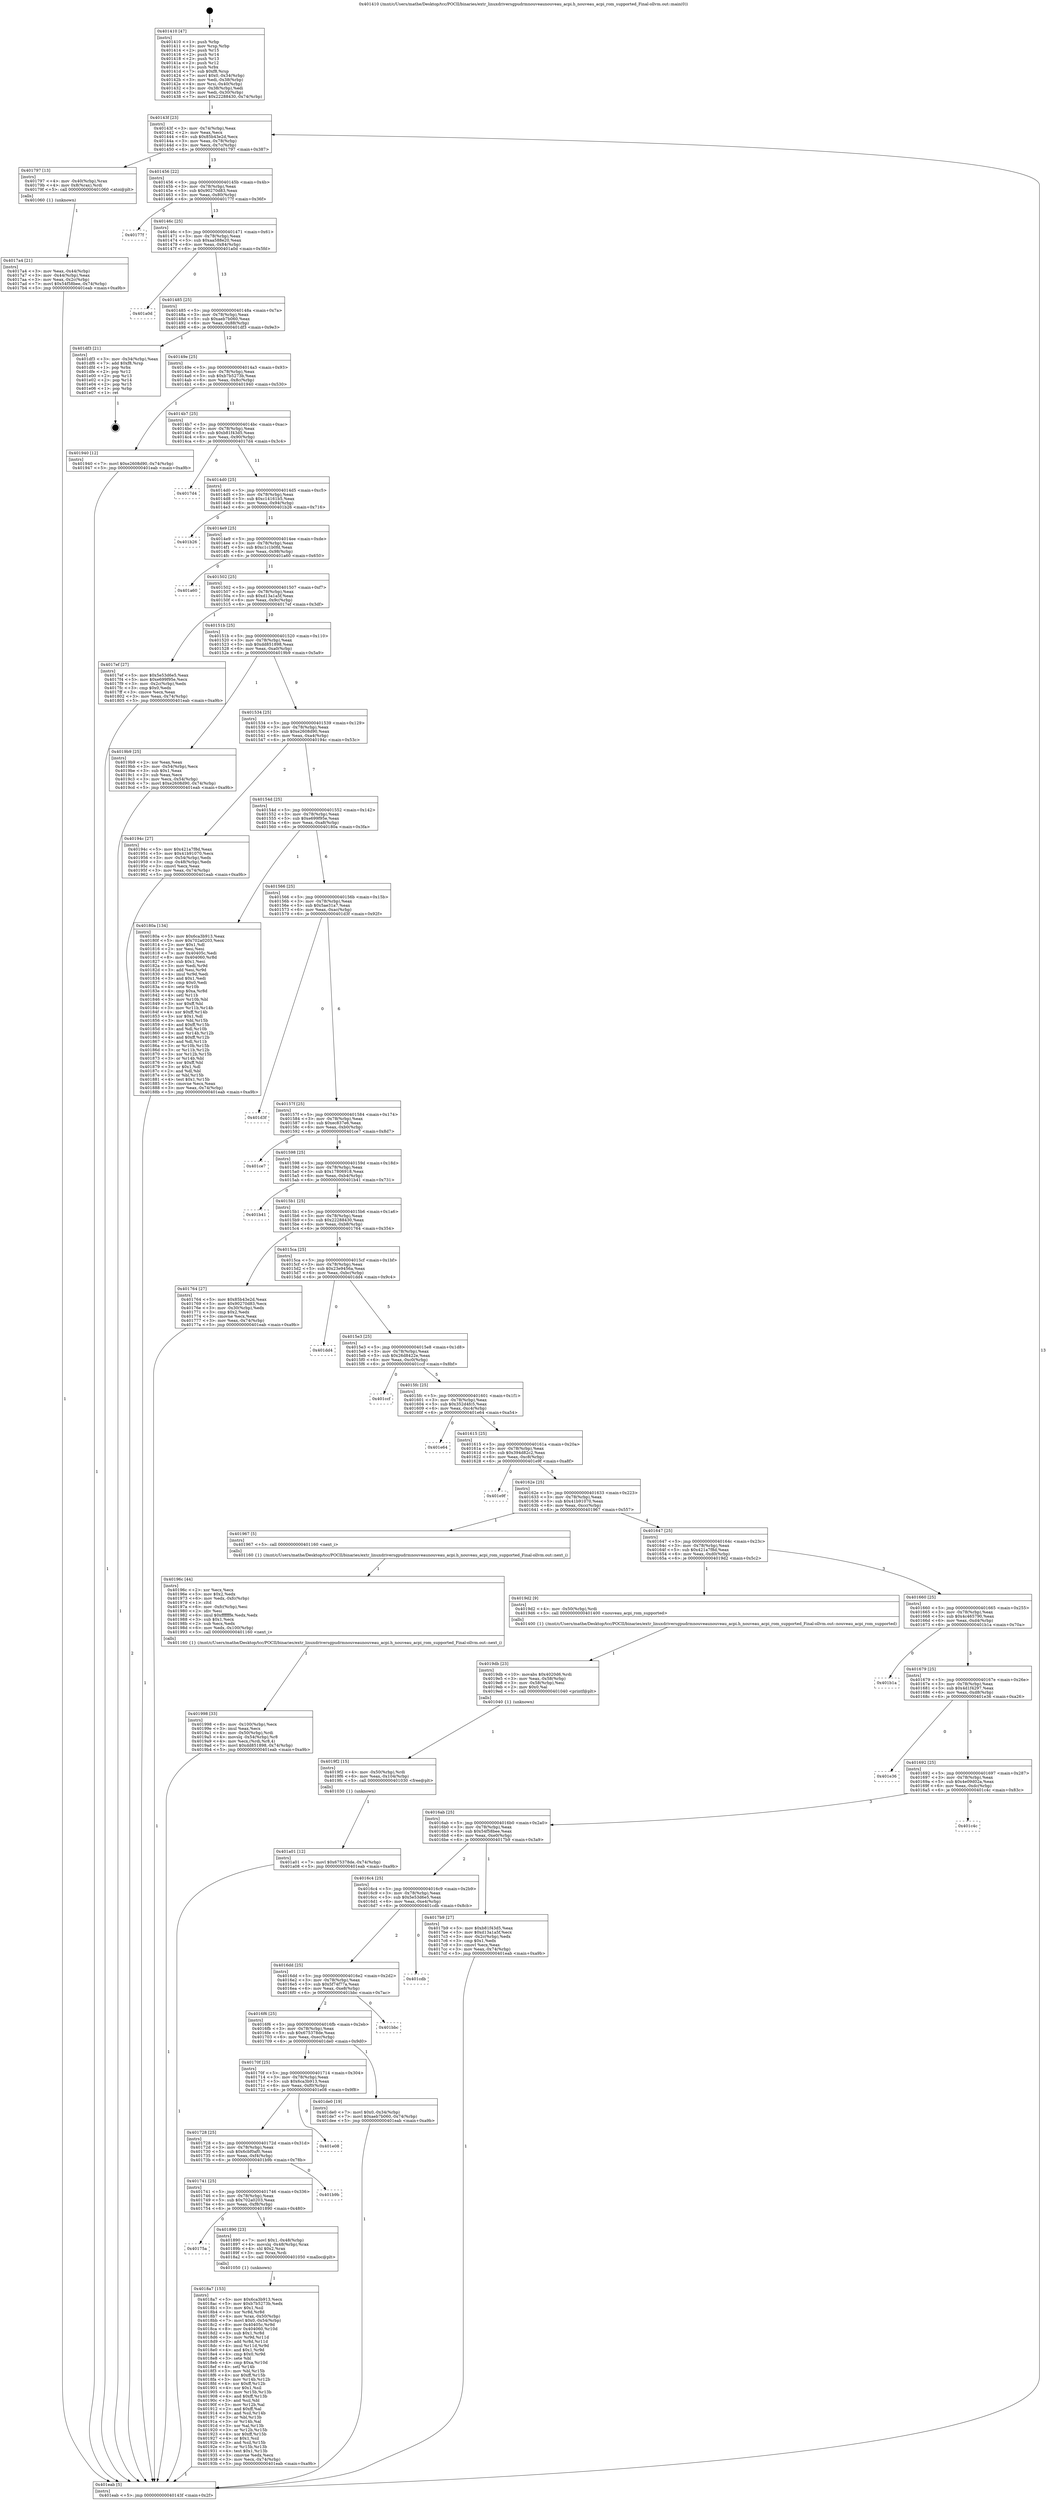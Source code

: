 digraph "0x401410" {
  label = "0x401410 (/mnt/c/Users/mathe/Desktop/tcc/POCII/binaries/extr_linuxdriversgpudrmnouveaunouveau_acpi.h_nouveau_acpi_rom_supported_Final-ollvm.out::main(0))"
  labelloc = "t"
  node[shape=record]

  Entry [label="",width=0.3,height=0.3,shape=circle,fillcolor=black,style=filled]
  "0x40143f" [label="{
     0x40143f [23]\l
     | [instrs]\l
     &nbsp;&nbsp;0x40143f \<+3\>: mov -0x74(%rbp),%eax\l
     &nbsp;&nbsp;0x401442 \<+2\>: mov %eax,%ecx\l
     &nbsp;&nbsp;0x401444 \<+6\>: sub $0x85b43e2d,%ecx\l
     &nbsp;&nbsp;0x40144a \<+3\>: mov %eax,-0x78(%rbp)\l
     &nbsp;&nbsp;0x40144d \<+3\>: mov %ecx,-0x7c(%rbp)\l
     &nbsp;&nbsp;0x401450 \<+6\>: je 0000000000401797 \<main+0x387\>\l
  }"]
  "0x401797" [label="{
     0x401797 [13]\l
     | [instrs]\l
     &nbsp;&nbsp;0x401797 \<+4\>: mov -0x40(%rbp),%rax\l
     &nbsp;&nbsp;0x40179b \<+4\>: mov 0x8(%rax),%rdi\l
     &nbsp;&nbsp;0x40179f \<+5\>: call 0000000000401060 \<atoi@plt\>\l
     | [calls]\l
     &nbsp;&nbsp;0x401060 \{1\} (unknown)\l
  }"]
  "0x401456" [label="{
     0x401456 [22]\l
     | [instrs]\l
     &nbsp;&nbsp;0x401456 \<+5\>: jmp 000000000040145b \<main+0x4b\>\l
     &nbsp;&nbsp;0x40145b \<+3\>: mov -0x78(%rbp),%eax\l
     &nbsp;&nbsp;0x40145e \<+5\>: sub $0x90270d83,%eax\l
     &nbsp;&nbsp;0x401463 \<+3\>: mov %eax,-0x80(%rbp)\l
     &nbsp;&nbsp;0x401466 \<+6\>: je 000000000040177f \<main+0x36f\>\l
  }"]
  Exit [label="",width=0.3,height=0.3,shape=circle,fillcolor=black,style=filled,peripheries=2]
  "0x40177f" [label="{
     0x40177f\l
  }", style=dashed]
  "0x40146c" [label="{
     0x40146c [25]\l
     | [instrs]\l
     &nbsp;&nbsp;0x40146c \<+5\>: jmp 0000000000401471 \<main+0x61\>\l
     &nbsp;&nbsp;0x401471 \<+3\>: mov -0x78(%rbp),%eax\l
     &nbsp;&nbsp;0x401474 \<+5\>: sub $0xaa588e20,%eax\l
     &nbsp;&nbsp;0x401479 \<+6\>: mov %eax,-0x84(%rbp)\l
     &nbsp;&nbsp;0x40147f \<+6\>: je 0000000000401a0d \<main+0x5fd\>\l
  }"]
  "0x401a01" [label="{
     0x401a01 [12]\l
     | [instrs]\l
     &nbsp;&nbsp;0x401a01 \<+7\>: movl $0x675378de,-0x74(%rbp)\l
     &nbsp;&nbsp;0x401a08 \<+5\>: jmp 0000000000401eab \<main+0xa9b\>\l
  }"]
  "0x401a0d" [label="{
     0x401a0d\l
  }", style=dashed]
  "0x401485" [label="{
     0x401485 [25]\l
     | [instrs]\l
     &nbsp;&nbsp;0x401485 \<+5\>: jmp 000000000040148a \<main+0x7a\>\l
     &nbsp;&nbsp;0x40148a \<+3\>: mov -0x78(%rbp),%eax\l
     &nbsp;&nbsp;0x40148d \<+5\>: sub $0xaeb7b060,%eax\l
     &nbsp;&nbsp;0x401492 \<+6\>: mov %eax,-0x88(%rbp)\l
     &nbsp;&nbsp;0x401498 \<+6\>: je 0000000000401df3 \<main+0x9e3\>\l
  }"]
  "0x4019f2" [label="{
     0x4019f2 [15]\l
     | [instrs]\l
     &nbsp;&nbsp;0x4019f2 \<+4\>: mov -0x50(%rbp),%rdi\l
     &nbsp;&nbsp;0x4019f6 \<+6\>: mov %eax,-0x104(%rbp)\l
     &nbsp;&nbsp;0x4019fc \<+5\>: call 0000000000401030 \<free@plt\>\l
     | [calls]\l
     &nbsp;&nbsp;0x401030 \{1\} (unknown)\l
  }"]
  "0x401df3" [label="{
     0x401df3 [21]\l
     | [instrs]\l
     &nbsp;&nbsp;0x401df3 \<+3\>: mov -0x34(%rbp),%eax\l
     &nbsp;&nbsp;0x401df6 \<+7\>: add $0xf8,%rsp\l
     &nbsp;&nbsp;0x401dfd \<+1\>: pop %rbx\l
     &nbsp;&nbsp;0x401dfe \<+2\>: pop %r12\l
     &nbsp;&nbsp;0x401e00 \<+2\>: pop %r13\l
     &nbsp;&nbsp;0x401e02 \<+2\>: pop %r14\l
     &nbsp;&nbsp;0x401e04 \<+2\>: pop %r15\l
     &nbsp;&nbsp;0x401e06 \<+1\>: pop %rbp\l
     &nbsp;&nbsp;0x401e07 \<+1\>: ret\l
  }"]
  "0x40149e" [label="{
     0x40149e [25]\l
     | [instrs]\l
     &nbsp;&nbsp;0x40149e \<+5\>: jmp 00000000004014a3 \<main+0x93\>\l
     &nbsp;&nbsp;0x4014a3 \<+3\>: mov -0x78(%rbp),%eax\l
     &nbsp;&nbsp;0x4014a6 \<+5\>: sub $0xb7b5273b,%eax\l
     &nbsp;&nbsp;0x4014ab \<+6\>: mov %eax,-0x8c(%rbp)\l
     &nbsp;&nbsp;0x4014b1 \<+6\>: je 0000000000401940 \<main+0x530\>\l
  }"]
  "0x4019db" [label="{
     0x4019db [23]\l
     | [instrs]\l
     &nbsp;&nbsp;0x4019db \<+10\>: movabs $0x4020d6,%rdi\l
     &nbsp;&nbsp;0x4019e5 \<+3\>: mov %eax,-0x58(%rbp)\l
     &nbsp;&nbsp;0x4019e8 \<+3\>: mov -0x58(%rbp),%esi\l
     &nbsp;&nbsp;0x4019eb \<+2\>: mov $0x0,%al\l
     &nbsp;&nbsp;0x4019ed \<+5\>: call 0000000000401040 \<printf@plt\>\l
     | [calls]\l
     &nbsp;&nbsp;0x401040 \{1\} (unknown)\l
  }"]
  "0x401940" [label="{
     0x401940 [12]\l
     | [instrs]\l
     &nbsp;&nbsp;0x401940 \<+7\>: movl $0xe2608d90,-0x74(%rbp)\l
     &nbsp;&nbsp;0x401947 \<+5\>: jmp 0000000000401eab \<main+0xa9b\>\l
  }"]
  "0x4014b7" [label="{
     0x4014b7 [25]\l
     | [instrs]\l
     &nbsp;&nbsp;0x4014b7 \<+5\>: jmp 00000000004014bc \<main+0xac\>\l
     &nbsp;&nbsp;0x4014bc \<+3\>: mov -0x78(%rbp),%eax\l
     &nbsp;&nbsp;0x4014bf \<+5\>: sub $0xb81f43d5,%eax\l
     &nbsp;&nbsp;0x4014c4 \<+6\>: mov %eax,-0x90(%rbp)\l
     &nbsp;&nbsp;0x4014ca \<+6\>: je 00000000004017d4 \<main+0x3c4\>\l
  }"]
  "0x401998" [label="{
     0x401998 [33]\l
     | [instrs]\l
     &nbsp;&nbsp;0x401998 \<+6\>: mov -0x100(%rbp),%ecx\l
     &nbsp;&nbsp;0x40199e \<+3\>: imul %eax,%ecx\l
     &nbsp;&nbsp;0x4019a1 \<+4\>: mov -0x50(%rbp),%rdi\l
     &nbsp;&nbsp;0x4019a5 \<+4\>: movslq -0x54(%rbp),%r8\l
     &nbsp;&nbsp;0x4019a9 \<+4\>: mov %ecx,(%rdi,%r8,4)\l
     &nbsp;&nbsp;0x4019ad \<+7\>: movl $0xdd851898,-0x74(%rbp)\l
     &nbsp;&nbsp;0x4019b4 \<+5\>: jmp 0000000000401eab \<main+0xa9b\>\l
  }"]
  "0x4017d4" [label="{
     0x4017d4\l
  }", style=dashed]
  "0x4014d0" [label="{
     0x4014d0 [25]\l
     | [instrs]\l
     &nbsp;&nbsp;0x4014d0 \<+5\>: jmp 00000000004014d5 \<main+0xc5\>\l
     &nbsp;&nbsp;0x4014d5 \<+3\>: mov -0x78(%rbp),%eax\l
     &nbsp;&nbsp;0x4014d8 \<+5\>: sub $0xc14161b5,%eax\l
     &nbsp;&nbsp;0x4014dd \<+6\>: mov %eax,-0x94(%rbp)\l
     &nbsp;&nbsp;0x4014e3 \<+6\>: je 0000000000401b26 \<main+0x716\>\l
  }"]
  "0x40196c" [label="{
     0x40196c [44]\l
     | [instrs]\l
     &nbsp;&nbsp;0x40196c \<+2\>: xor %ecx,%ecx\l
     &nbsp;&nbsp;0x40196e \<+5\>: mov $0x2,%edx\l
     &nbsp;&nbsp;0x401973 \<+6\>: mov %edx,-0xfc(%rbp)\l
     &nbsp;&nbsp;0x401979 \<+1\>: cltd\l
     &nbsp;&nbsp;0x40197a \<+6\>: mov -0xfc(%rbp),%esi\l
     &nbsp;&nbsp;0x401980 \<+2\>: idiv %esi\l
     &nbsp;&nbsp;0x401982 \<+6\>: imul $0xfffffffe,%edx,%edx\l
     &nbsp;&nbsp;0x401988 \<+3\>: sub $0x1,%ecx\l
     &nbsp;&nbsp;0x40198b \<+2\>: sub %ecx,%edx\l
     &nbsp;&nbsp;0x40198d \<+6\>: mov %edx,-0x100(%rbp)\l
     &nbsp;&nbsp;0x401993 \<+5\>: call 0000000000401160 \<next_i\>\l
     | [calls]\l
     &nbsp;&nbsp;0x401160 \{1\} (/mnt/c/Users/mathe/Desktop/tcc/POCII/binaries/extr_linuxdriversgpudrmnouveaunouveau_acpi.h_nouveau_acpi_rom_supported_Final-ollvm.out::next_i)\l
  }"]
  "0x401b26" [label="{
     0x401b26\l
  }", style=dashed]
  "0x4014e9" [label="{
     0x4014e9 [25]\l
     | [instrs]\l
     &nbsp;&nbsp;0x4014e9 \<+5\>: jmp 00000000004014ee \<main+0xde\>\l
     &nbsp;&nbsp;0x4014ee \<+3\>: mov -0x78(%rbp),%eax\l
     &nbsp;&nbsp;0x4014f1 \<+5\>: sub $0xc1c1b0fd,%eax\l
     &nbsp;&nbsp;0x4014f6 \<+6\>: mov %eax,-0x98(%rbp)\l
     &nbsp;&nbsp;0x4014fc \<+6\>: je 0000000000401a60 \<main+0x650\>\l
  }"]
  "0x4018a7" [label="{
     0x4018a7 [153]\l
     | [instrs]\l
     &nbsp;&nbsp;0x4018a7 \<+5\>: mov $0x6ca3b913,%ecx\l
     &nbsp;&nbsp;0x4018ac \<+5\>: mov $0xb7b5273b,%edx\l
     &nbsp;&nbsp;0x4018b1 \<+3\>: mov $0x1,%sil\l
     &nbsp;&nbsp;0x4018b4 \<+3\>: xor %r8d,%r8d\l
     &nbsp;&nbsp;0x4018b7 \<+4\>: mov %rax,-0x50(%rbp)\l
     &nbsp;&nbsp;0x4018bb \<+7\>: movl $0x0,-0x54(%rbp)\l
     &nbsp;&nbsp;0x4018c2 \<+8\>: mov 0x40405c,%r9d\l
     &nbsp;&nbsp;0x4018ca \<+8\>: mov 0x404060,%r10d\l
     &nbsp;&nbsp;0x4018d2 \<+4\>: sub $0x1,%r8d\l
     &nbsp;&nbsp;0x4018d6 \<+3\>: mov %r9d,%r11d\l
     &nbsp;&nbsp;0x4018d9 \<+3\>: add %r8d,%r11d\l
     &nbsp;&nbsp;0x4018dc \<+4\>: imul %r11d,%r9d\l
     &nbsp;&nbsp;0x4018e0 \<+4\>: and $0x1,%r9d\l
     &nbsp;&nbsp;0x4018e4 \<+4\>: cmp $0x0,%r9d\l
     &nbsp;&nbsp;0x4018e8 \<+3\>: sete %bl\l
     &nbsp;&nbsp;0x4018eb \<+4\>: cmp $0xa,%r10d\l
     &nbsp;&nbsp;0x4018ef \<+4\>: setl %r14b\l
     &nbsp;&nbsp;0x4018f3 \<+3\>: mov %bl,%r15b\l
     &nbsp;&nbsp;0x4018f6 \<+4\>: xor $0xff,%r15b\l
     &nbsp;&nbsp;0x4018fa \<+3\>: mov %r14b,%r12b\l
     &nbsp;&nbsp;0x4018fd \<+4\>: xor $0xff,%r12b\l
     &nbsp;&nbsp;0x401901 \<+4\>: xor $0x1,%sil\l
     &nbsp;&nbsp;0x401905 \<+3\>: mov %r15b,%r13b\l
     &nbsp;&nbsp;0x401908 \<+4\>: and $0xff,%r13b\l
     &nbsp;&nbsp;0x40190c \<+3\>: and %sil,%bl\l
     &nbsp;&nbsp;0x40190f \<+3\>: mov %r12b,%al\l
     &nbsp;&nbsp;0x401912 \<+2\>: and $0xff,%al\l
     &nbsp;&nbsp;0x401914 \<+3\>: and %sil,%r14b\l
     &nbsp;&nbsp;0x401917 \<+3\>: or %bl,%r13b\l
     &nbsp;&nbsp;0x40191a \<+3\>: or %r14b,%al\l
     &nbsp;&nbsp;0x40191d \<+3\>: xor %al,%r13b\l
     &nbsp;&nbsp;0x401920 \<+3\>: or %r12b,%r15b\l
     &nbsp;&nbsp;0x401923 \<+4\>: xor $0xff,%r15b\l
     &nbsp;&nbsp;0x401927 \<+4\>: or $0x1,%sil\l
     &nbsp;&nbsp;0x40192b \<+3\>: and %sil,%r15b\l
     &nbsp;&nbsp;0x40192e \<+3\>: or %r15b,%r13b\l
     &nbsp;&nbsp;0x401931 \<+4\>: test $0x1,%r13b\l
     &nbsp;&nbsp;0x401935 \<+3\>: cmovne %edx,%ecx\l
     &nbsp;&nbsp;0x401938 \<+3\>: mov %ecx,-0x74(%rbp)\l
     &nbsp;&nbsp;0x40193b \<+5\>: jmp 0000000000401eab \<main+0xa9b\>\l
  }"]
  "0x401a60" [label="{
     0x401a60\l
  }", style=dashed]
  "0x401502" [label="{
     0x401502 [25]\l
     | [instrs]\l
     &nbsp;&nbsp;0x401502 \<+5\>: jmp 0000000000401507 \<main+0xf7\>\l
     &nbsp;&nbsp;0x401507 \<+3\>: mov -0x78(%rbp),%eax\l
     &nbsp;&nbsp;0x40150a \<+5\>: sub $0xd13a1a5f,%eax\l
     &nbsp;&nbsp;0x40150f \<+6\>: mov %eax,-0x9c(%rbp)\l
     &nbsp;&nbsp;0x401515 \<+6\>: je 00000000004017ef \<main+0x3df\>\l
  }"]
  "0x40175a" [label="{
     0x40175a\l
  }", style=dashed]
  "0x4017ef" [label="{
     0x4017ef [27]\l
     | [instrs]\l
     &nbsp;&nbsp;0x4017ef \<+5\>: mov $0x5e53d6e5,%eax\l
     &nbsp;&nbsp;0x4017f4 \<+5\>: mov $0xe699f95e,%ecx\l
     &nbsp;&nbsp;0x4017f9 \<+3\>: mov -0x2c(%rbp),%edx\l
     &nbsp;&nbsp;0x4017fc \<+3\>: cmp $0x0,%edx\l
     &nbsp;&nbsp;0x4017ff \<+3\>: cmove %ecx,%eax\l
     &nbsp;&nbsp;0x401802 \<+3\>: mov %eax,-0x74(%rbp)\l
     &nbsp;&nbsp;0x401805 \<+5\>: jmp 0000000000401eab \<main+0xa9b\>\l
  }"]
  "0x40151b" [label="{
     0x40151b [25]\l
     | [instrs]\l
     &nbsp;&nbsp;0x40151b \<+5\>: jmp 0000000000401520 \<main+0x110\>\l
     &nbsp;&nbsp;0x401520 \<+3\>: mov -0x78(%rbp),%eax\l
     &nbsp;&nbsp;0x401523 \<+5\>: sub $0xdd851898,%eax\l
     &nbsp;&nbsp;0x401528 \<+6\>: mov %eax,-0xa0(%rbp)\l
     &nbsp;&nbsp;0x40152e \<+6\>: je 00000000004019b9 \<main+0x5a9\>\l
  }"]
  "0x401890" [label="{
     0x401890 [23]\l
     | [instrs]\l
     &nbsp;&nbsp;0x401890 \<+7\>: movl $0x1,-0x48(%rbp)\l
     &nbsp;&nbsp;0x401897 \<+4\>: movslq -0x48(%rbp),%rax\l
     &nbsp;&nbsp;0x40189b \<+4\>: shl $0x2,%rax\l
     &nbsp;&nbsp;0x40189f \<+3\>: mov %rax,%rdi\l
     &nbsp;&nbsp;0x4018a2 \<+5\>: call 0000000000401050 \<malloc@plt\>\l
     | [calls]\l
     &nbsp;&nbsp;0x401050 \{1\} (unknown)\l
  }"]
  "0x4019b9" [label="{
     0x4019b9 [25]\l
     | [instrs]\l
     &nbsp;&nbsp;0x4019b9 \<+2\>: xor %eax,%eax\l
     &nbsp;&nbsp;0x4019bb \<+3\>: mov -0x54(%rbp),%ecx\l
     &nbsp;&nbsp;0x4019be \<+3\>: sub $0x1,%eax\l
     &nbsp;&nbsp;0x4019c1 \<+2\>: sub %eax,%ecx\l
     &nbsp;&nbsp;0x4019c3 \<+3\>: mov %ecx,-0x54(%rbp)\l
     &nbsp;&nbsp;0x4019c6 \<+7\>: movl $0xe2608d90,-0x74(%rbp)\l
     &nbsp;&nbsp;0x4019cd \<+5\>: jmp 0000000000401eab \<main+0xa9b\>\l
  }"]
  "0x401534" [label="{
     0x401534 [25]\l
     | [instrs]\l
     &nbsp;&nbsp;0x401534 \<+5\>: jmp 0000000000401539 \<main+0x129\>\l
     &nbsp;&nbsp;0x401539 \<+3\>: mov -0x78(%rbp),%eax\l
     &nbsp;&nbsp;0x40153c \<+5\>: sub $0xe2608d90,%eax\l
     &nbsp;&nbsp;0x401541 \<+6\>: mov %eax,-0xa4(%rbp)\l
     &nbsp;&nbsp;0x401547 \<+6\>: je 000000000040194c \<main+0x53c\>\l
  }"]
  "0x401741" [label="{
     0x401741 [25]\l
     | [instrs]\l
     &nbsp;&nbsp;0x401741 \<+5\>: jmp 0000000000401746 \<main+0x336\>\l
     &nbsp;&nbsp;0x401746 \<+3\>: mov -0x78(%rbp),%eax\l
     &nbsp;&nbsp;0x401749 \<+5\>: sub $0x702a0203,%eax\l
     &nbsp;&nbsp;0x40174e \<+6\>: mov %eax,-0xf8(%rbp)\l
     &nbsp;&nbsp;0x401754 \<+6\>: je 0000000000401890 \<main+0x480\>\l
  }"]
  "0x40194c" [label="{
     0x40194c [27]\l
     | [instrs]\l
     &nbsp;&nbsp;0x40194c \<+5\>: mov $0x421a7f8d,%eax\l
     &nbsp;&nbsp;0x401951 \<+5\>: mov $0x41b91070,%ecx\l
     &nbsp;&nbsp;0x401956 \<+3\>: mov -0x54(%rbp),%edx\l
     &nbsp;&nbsp;0x401959 \<+3\>: cmp -0x48(%rbp),%edx\l
     &nbsp;&nbsp;0x40195c \<+3\>: cmovl %ecx,%eax\l
     &nbsp;&nbsp;0x40195f \<+3\>: mov %eax,-0x74(%rbp)\l
     &nbsp;&nbsp;0x401962 \<+5\>: jmp 0000000000401eab \<main+0xa9b\>\l
  }"]
  "0x40154d" [label="{
     0x40154d [25]\l
     | [instrs]\l
     &nbsp;&nbsp;0x40154d \<+5\>: jmp 0000000000401552 \<main+0x142\>\l
     &nbsp;&nbsp;0x401552 \<+3\>: mov -0x78(%rbp),%eax\l
     &nbsp;&nbsp;0x401555 \<+5\>: sub $0xe699f95e,%eax\l
     &nbsp;&nbsp;0x40155a \<+6\>: mov %eax,-0xa8(%rbp)\l
     &nbsp;&nbsp;0x401560 \<+6\>: je 000000000040180a \<main+0x3fa\>\l
  }"]
  "0x401b9b" [label="{
     0x401b9b\l
  }", style=dashed]
  "0x40180a" [label="{
     0x40180a [134]\l
     | [instrs]\l
     &nbsp;&nbsp;0x40180a \<+5\>: mov $0x6ca3b913,%eax\l
     &nbsp;&nbsp;0x40180f \<+5\>: mov $0x702a0203,%ecx\l
     &nbsp;&nbsp;0x401814 \<+2\>: mov $0x1,%dl\l
     &nbsp;&nbsp;0x401816 \<+2\>: xor %esi,%esi\l
     &nbsp;&nbsp;0x401818 \<+7\>: mov 0x40405c,%edi\l
     &nbsp;&nbsp;0x40181f \<+8\>: mov 0x404060,%r8d\l
     &nbsp;&nbsp;0x401827 \<+3\>: sub $0x1,%esi\l
     &nbsp;&nbsp;0x40182a \<+3\>: mov %edi,%r9d\l
     &nbsp;&nbsp;0x40182d \<+3\>: add %esi,%r9d\l
     &nbsp;&nbsp;0x401830 \<+4\>: imul %r9d,%edi\l
     &nbsp;&nbsp;0x401834 \<+3\>: and $0x1,%edi\l
     &nbsp;&nbsp;0x401837 \<+3\>: cmp $0x0,%edi\l
     &nbsp;&nbsp;0x40183a \<+4\>: sete %r10b\l
     &nbsp;&nbsp;0x40183e \<+4\>: cmp $0xa,%r8d\l
     &nbsp;&nbsp;0x401842 \<+4\>: setl %r11b\l
     &nbsp;&nbsp;0x401846 \<+3\>: mov %r10b,%bl\l
     &nbsp;&nbsp;0x401849 \<+3\>: xor $0xff,%bl\l
     &nbsp;&nbsp;0x40184c \<+3\>: mov %r11b,%r14b\l
     &nbsp;&nbsp;0x40184f \<+4\>: xor $0xff,%r14b\l
     &nbsp;&nbsp;0x401853 \<+3\>: xor $0x1,%dl\l
     &nbsp;&nbsp;0x401856 \<+3\>: mov %bl,%r15b\l
     &nbsp;&nbsp;0x401859 \<+4\>: and $0xff,%r15b\l
     &nbsp;&nbsp;0x40185d \<+3\>: and %dl,%r10b\l
     &nbsp;&nbsp;0x401860 \<+3\>: mov %r14b,%r12b\l
     &nbsp;&nbsp;0x401863 \<+4\>: and $0xff,%r12b\l
     &nbsp;&nbsp;0x401867 \<+3\>: and %dl,%r11b\l
     &nbsp;&nbsp;0x40186a \<+3\>: or %r10b,%r15b\l
     &nbsp;&nbsp;0x40186d \<+3\>: or %r11b,%r12b\l
     &nbsp;&nbsp;0x401870 \<+3\>: xor %r12b,%r15b\l
     &nbsp;&nbsp;0x401873 \<+3\>: or %r14b,%bl\l
     &nbsp;&nbsp;0x401876 \<+3\>: xor $0xff,%bl\l
     &nbsp;&nbsp;0x401879 \<+3\>: or $0x1,%dl\l
     &nbsp;&nbsp;0x40187c \<+2\>: and %dl,%bl\l
     &nbsp;&nbsp;0x40187e \<+3\>: or %bl,%r15b\l
     &nbsp;&nbsp;0x401881 \<+4\>: test $0x1,%r15b\l
     &nbsp;&nbsp;0x401885 \<+3\>: cmovne %ecx,%eax\l
     &nbsp;&nbsp;0x401888 \<+3\>: mov %eax,-0x74(%rbp)\l
     &nbsp;&nbsp;0x40188b \<+5\>: jmp 0000000000401eab \<main+0xa9b\>\l
  }"]
  "0x401566" [label="{
     0x401566 [25]\l
     | [instrs]\l
     &nbsp;&nbsp;0x401566 \<+5\>: jmp 000000000040156b \<main+0x15b\>\l
     &nbsp;&nbsp;0x40156b \<+3\>: mov -0x78(%rbp),%eax\l
     &nbsp;&nbsp;0x40156e \<+5\>: sub $0x5ae31a7,%eax\l
     &nbsp;&nbsp;0x401573 \<+6\>: mov %eax,-0xac(%rbp)\l
     &nbsp;&nbsp;0x401579 \<+6\>: je 0000000000401d3f \<main+0x92f\>\l
  }"]
  "0x401728" [label="{
     0x401728 [25]\l
     | [instrs]\l
     &nbsp;&nbsp;0x401728 \<+5\>: jmp 000000000040172d \<main+0x31d\>\l
     &nbsp;&nbsp;0x40172d \<+3\>: mov -0x78(%rbp),%eax\l
     &nbsp;&nbsp;0x401730 \<+5\>: sub $0x6cbf0af0,%eax\l
     &nbsp;&nbsp;0x401735 \<+6\>: mov %eax,-0xf4(%rbp)\l
     &nbsp;&nbsp;0x40173b \<+6\>: je 0000000000401b9b \<main+0x78b\>\l
  }"]
  "0x401d3f" [label="{
     0x401d3f\l
  }", style=dashed]
  "0x40157f" [label="{
     0x40157f [25]\l
     | [instrs]\l
     &nbsp;&nbsp;0x40157f \<+5\>: jmp 0000000000401584 \<main+0x174\>\l
     &nbsp;&nbsp;0x401584 \<+3\>: mov -0x78(%rbp),%eax\l
     &nbsp;&nbsp;0x401587 \<+5\>: sub $0xec837e6,%eax\l
     &nbsp;&nbsp;0x40158c \<+6\>: mov %eax,-0xb0(%rbp)\l
     &nbsp;&nbsp;0x401592 \<+6\>: je 0000000000401ce7 \<main+0x8d7\>\l
  }"]
  "0x401e08" [label="{
     0x401e08\l
  }", style=dashed]
  "0x401ce7" [label="{
     0x401ce7\l
  }", style=dashed]
  "0x401598" [label="{
     0x401598 [25]\l
     | [instrs]\l
     &nbsp;&nbsp;0x401598 \<+5\>: jmp 000000000040159d \<main+0x18d\>\l
     &nbsp;&nbsp;0x40159d \<+3\>: mov -0x78(%rbp),%eax\l
     &nbsp;&nbsp;0x4015a0 \<+5\>: sub $0x17806918,%eax\l
     &nbsp;&nbsp;0x4015a5 \<+6\>: mov %eax,-0xb4(%rbp)\l
     &nbsp;&nbsp;0x4015ab \<+6\>: je 0000000000401b41 \<main+0x731\>\l
  }"]
  "0x40170f" [label="{
     0x40170f [25]\l
     | [instrs]\l
     &nbsp;&nbsp;0x40170f \<+5\>: jmp 0000000000401714 \<main+0x304\>\l
     &nbsp;&nbsp;0x401714 \<+3\>: mov -0x78(%rbp),%eax\l
     &nbsp;&nbsp;0x401717 \<+5\>: sub $0x6ca3b913,%eax\l
     &nbsp;&nbsp;0x40171c \<+6\>: mov %eax,-0xf0(%rbp)\l
     &nbsp;&nbsp;0x401722 \<+6\>: je 0000000000401e08 \<main+0x9f8\>\l
  }"]
  "0x401b41" [label="{
     0x401b41\l
  }", style=dashed]
  "0x4015b1" [label="{
     0x4015b1 [25]\l
     | [instrs]\l
     &nbsp;&nbsp;0x4015b1 \<+5\>: jmp 00000000004015b6 \<main+0x1a6\>\l
     &nbsp;&nbsp;0x4015b6 \<+3\>: mov -0x78(%rbp),%eax\l
     &nbsp;&nbsp;0x4015b9 \<+5\>: sub $0x22288430,%eax\l
     &nbsp;&nbsp;0x4015be \<+6\>: mov %eax,-0xb8(%rbp)\l
     &nbsp;&nbsp;0x4015c4 \<+6\>: je 0000000000401764 \<main+0x354\>\l
  }"]
  "0x401de0" [label="{
     0x401de0 [19]\l
     | [instrs]\l
     &nbsp;&nbsp;0x401de0 \<+7\>: movl $0x0,-0x34(%rbp)\l
     &nbsp;&nbsp;0x401de7 \<+7\>: movl $0xaeb7b060,-0x74(%rbp)\l
     &nbsp;&nbsp;0x401dee \<+5\>: jmp 0000000000401eab \<main+0xa9b\>\l
  }"]
  "0x401764" [label="{
     0x401764 [27]\l
     | [instrs]\l
     &nbsp;&nbsp;0x401764 \<+5\>: mov $0x85b43e2d,%eax\l
     &nbsp;&nbsp;0x401769 \<+5\>: mov $0x90270d83,%ecx\l
     &nbsp;&nbsp;0x40176e \<+3\>: mov -0x30(%rbp),%edx\l
     &nbsp;&nbsp;0x401771 \<+3\>: cmp $0x2,%edx\l
     &nbsp;&nbsp;0x401774 \<+3\>: cmovne %ecx,%eax\l
     &nbsp;&nbsp;0x401777 \<+3\>: mov %eax,-0x74(%rbp)\l
     &nbsp;&nbsp;0x40177a \<+5\>: jmp 0000000000401eab \<main+0xa9b\>\l
  }"]
  "0x4015ca" [label="{
     0x4015ca [25]\l
     | [instrs]\l
     &nbsp;&nbsp;0x4015ca \<+5\>: jmp 00000000004015cf \<main+0x1bf\>\l
     &nbsp;&nbsp;0x4015cf \<+3\>: mov -0x78(%rbp),%eax\l
     &nbsp;&nbsp;0x4015d2 \<+5\>: sub $0x23e9456a,%eax\l
     &nbsp;&nbsp;0x4015d7 \<+6\>: mov %eax,-0xbc(%rbp)\l
     &nbsp;&nbsp;0x4015dd \<+6\>: je 0000000000401dd4 \<main+0x9c4\>\l
  }"]
  "0x401eab" [label="{
     0x401eab [5]\l
     | [instrs]\l
     &nbsp;&nbsp;0x401eab \<+5\>: jmp 000000000040143f \<main+0x2f\>\l
  }"]
  "0x401410" [label="{
     0x401410 [47]\l
     | [instrs]\l
     &nbsp;&nbsp;0x401410 \<+1\>: push %rbp\l
     &nbsp;&nbsp;0x401411 \<+3\>: mov %rsp,%rbp\l
     &nbsp;&nbsp;0x401414 \<+2\>: push %r15\l
     &nbsp;&nbsp;0x401416 \<+2\>: push %r14\l
     &nbsp;&nbsp;0x401418 \<+2\>: push %r13\l
     &nbsp;&nbsp;0x40141a \<+2\>: push %r12\l
     &nbsp;&nbsp;0x40141c \<+1\>: push %rbx\l
     &nbsp;&nbsp;0x40141d \<+7\>: sub $0xf8,%rsp\l
     &nbsp;&nbsp;0x401424 \<+7\>: movl $0x0,-0x34(%rbp)\l
     &nbsp;&nbsp;0x40142b \<+3\>: mov %edi,-0x38(%rbp)\l
     &nbsp;&nbsp;0x40142e \<+4\>: mov %rsi,-0x40(%rbp)\l
     &nbsp;&nbsp;0x401432 \<+3\>: mov -0x38(%rbp),%edi\l
     &nbsp;&nbsp;0x401435 \<+3\>: mov %edi,-0x30(%rbp)\l
     &nbsp;&nbsp;0x401438 \<+7\>: movl $0x22288430,-0x74(%rbp)\l
  }"]
  "0x4017a4" [label="{
     0x4017a4 [21]\l
     | [instrs]\l
     &nbsp;&nbsp;0x4017a4 \<+3\>: mov %eax,-0x44(%rbp)\l
     &nbsp;&nbsp;0x4017a7 \<+3\>: mov -0x44(%rbp),%eax\l
     &nbsp;&nbsp;0x4017aa \<+3\>: mov %eax,-0x2c(%rbp)\l
     &nbsp;&nbsp;0x4017ad \<+7\>: movl $0x54f58bee,-0x74(%rbp)\l
     &nbsp;&nbsp;0x4017b4 \<+5\>: jmp 0000000000401eab \<main+0xa9b\>\l
  }"]
  "0x4016f6" [label="{
     0x4016f6 [25]\l
     | [instrs]\l
     &nbsp;&nbsp;0x4016f6 \<+5\>: jmp 00000000004016fb \<main+0x2eb\>\l
     &nbsp;&nbsp;0x4016fb \<+3\>: mov -0x78(%rbp),%eax\l
     &nbsp;&nbsp;0x4016fe \<+5\>: sub $0x675378de,%eax\l
     &nbsp;&nbsp;0x401703 \<+6\>: mov %eax,-0xec(%rbp)\l
     &nbsp;&nbsp;0x401709 \<+6\>: je 0000000000401de0 \<main+0x9d0\>\l
  }"]
  "0x401dd4" [label="{
     0x401dd4\l
  }", style=dashed]
  "0x4015e3" [label="{
     0x4015e3 [25]\l
     | [instrs]\l
     &nbsp;&nbsp;0x4015e3 \<+5\>: jmp 00000000004015e8 \<main+0x1d8\>\l
     &nbsp;&nbsp;0x4015e8 \<+3\>: mov -0x78(%rbp),%eax\l
     &nbsp;&nbsp;0x4015eb \<+5\>: sub $0x26d8422e,%eax\l
     &nbsp;&nbsp;0x4015f0 \<+6\>: mov %eax,-0xc0(%rbp)\l
     &nbsp;&nbsp;0x4015f6 \<+6\>: je 0000000000401ccf \<main+0x8bf\>\l
  }"]
  "0x401bbc" [label="{
     0x401bbc\l
  }", style=dashed]
  "0x401ccf" [label="{
     0x401ccf\l
  }", style=dashed]
  "0x4015fc" [label="{
     0x4015fc [25]\l
     | [instrs]\l
     &nbsp;&nbsp;0x4015fc \<+5\>: jmp 0000000000401601 \<main+0x1f1\>\l
     &nbsp;&nbsp;0x401601 \<+3\>: mov -0x78(%rbp),%eax\l
     &nbsp;&nbsp;0x401604 \<+5\>: sub $0x352d4fc5,%eax\l
     &nbsp;&nbsp;0x401609 \<+6\>: mov %eax,-0xc4(%rbp)\l
     &nbsp;&nbsp;0x40160f \<+6\>: je 0000000000401e64 \<main+0xa54\>\l
  }"]
  "0x4016dd" [label="{
     0x4016dd [25]\l
     | [instrs]\l
     &nbsp;&nbsp;0x4016dd \<+5\>: jmp 00000000004016e2 \<main+0x2d2\>\l
     &nbsp;&nbsp;0x4016e2 \<+3\>: mov -0x78(%rbp),%eax\l
     &nbsp;&nbsp;0x4016e5 \<+5\>: sub $0x5f74f77a,%eax\l
     &nbsp;&nbsp;0x4016ea \<+6\>: mov %eax,-0xe8(%rbp)\l
     &nbsp;&nbsp;0x4016f0 \<+6\>: je 0000000000401bbc \<main+0x7ac\>\l
  }"]
  "0x401e64" [label="{
     0x401e64\l
  }", style=dashed]
  "0x401615" [label="{
     0x401615 [25]\l
     | [instrs]\l
     &nbsp;&nbsp;0x401615 \<+5\>: jmp 000000000040161a \<main+0x20a\>\l
     &nbsp;&nbsp;0x40161a \<+3\>: mov -0x78(%rbp),%eax\l
     &nbsp;&nbsp;0x40161d \<+5\>: sub $0x394d82c2,%eax\l
     &nbsp;&nbsp;0x401622 \<+6\>: mov %eax,-0xc8(%rbp)\l
     &nbsp;&nbsp;0x401628 \<+6\>: je 0000000000401e9f \<main+0xa8f\>\l
  }"]
  "0x401cdb" [label="{
     0x401cdb\l
  }", style=dashed]
  "0x401e9f" [label="{
     0x401e9f\l
  }", style=dashed]
  "0x40162e" [label="{
     0x40162e [25]\l
     | [instrs]\l
     &nbsp;&nbsp;0x40162e \<+5\>: jmp 0000000000401633 \<main+0x223\>\l
     &nbsp;&nbsp;0x401633 \<+3\>: mov -0x78(%rbp),%eax\l
     &nbsp;&nbsp;0x401636 \<+5\>: sub $0x41b91070,%eax\l
     &nbsp;&nbsp;0x40163b \<+6\>: mov %eax,-0xcc(%rbp)\l
     &nbsp;&nbsp;0x401641 \<+6\>: je 0000000000401967 \<main+0x557\>\l
  }"]
  "0x4016c4" [label="{
     0x4016c4 [25]\l
     | [instrs]\l
     &nbsp;&nbsp;0x4016c4 \<+5\>: jmp 00000000004016c9 \<main+0x2b9\>\l
     &nbsp;&nbsp;0x4016c9 \<+3\>: mov -0x78(%rbp),%eax\l
     &nbsp;&nbsp;0x4016cc \<+5\>: sub $0x5e53d6e5,%eax\l
     &nbsp;&nbsp;0x4016d1 \<+6\>: mov %eax,-0xe4(%rbp)\l
     &nbsp;&nbsp;0x4016d7 \<+6\>: je 0000000000401cdb \<main+0x8cb\>\l
  }"]
  "0x401967" [label="{
     0x401967 [5]\l
     | [instrs]\l
     &nbsp;&nbsp;0x401967 \<+5\>: call 0000000000401160 \<next_i\>\l
     | [calls]\l
     &nbsp;&nbsp;0x401160 \{1\} (/mnt/c/Users/mathe/Desktop/tcc/POCII/binaries/extr_linuxdriversgpudrmnouveaunouveau_acpi.h_nouveau_acpi_rom_supported_Final-ollvm.out::next_i)\l
  }"]
  "0x401647" [label="{
     0x401647 [25]\l
     | [instrs]\l
     &nbsp;&nbsp;0x401647 \<+5\>: jmp 000000000040164c \<main+0x23c\>\l
     &nbsp;&nbsp;0x40164c \<+3\>: mov -0x78(%rbp),%eax\l
     &nbsp;&nbsp;0x40164f \<+5\>: sub $0x421a7f8d,%eax\l
     &nbsp;&nbsp;0x401654 \<+6\>: mov %eax,-0xd0(%rbp)\l
     &nbsp;&nbsp;0x40165a \<+6\>: je 00000000004019d2 \<main+0x5c2\>\l
  }"]
  "0x4017b9" [label="{
     0x4017b9 [27]\l
     | [instrs]\l
     &nbsp;&nbsp;0x4017b9 \<+5\>: mov $0xb81f43d5,%eax\l
     &nbsp;&nbsp;0x4017be \<+5\>: mov $0xd13a1a5f,%ecx\l
     &nbsp;&nbsp;0x4017c3 \<+3\>: mov -0x2c(%rbp),%edx\l
     &nbsp;&nbsp;0x4017c6 \<+3\>: cmp $0x1,%edx\l
     &nbsp;&nbsp;0x4017c9 \<+3\>: cmovl %ecx,%eax\l
     &nbsp;&nbsp;0x4017cc \<+3\>: mov %eax,-0x74(%rbp)\l
     &nbsp;&nbsp;0x4017cf \<+5\>: jmp 0000000000401eab \<main+0xa9b\>\l
  }"]
  "0x4019d2" [label="{
     0x4019d2 [9]\l
     | [instrs]\l
     &nbsp;&nbsp;0x4019d2 \<+4\>: mov -0x50(%rbp),%rdi\l
     &nbsp;&nbsp;0x4019d6 \<+5\>: call 0000000000401400 \<nouveau_acpi_rom_supported\>\l
     | [calls]\l
     &nbsp;&nbsp;0x401400 \{1\} (/mnt/c/Users/mathe/Desktop/tcc/POCII/binaries/extr_linuxdriversgpudrmnouveaunouveau_acpi.h_nouveau_acpi_rom_supported_Final-ollvm.out::nouveau_acpi_rom_supported)\l
  }"]
  "0x401660" [label="{
     0x401660 [25]\l
     | [instrs]\l
     &nbsp;&nbsp;0x401660 \<+5\>: jmp 0000000000401665 \<main+0x255\>\l
     &nbsp;&nbsp;0x401665 \<+3\>: mov -0x78(%rbp),%eax\l
     &nbsp;&nbsp;0x401668 \<+5\>: sub $0x4c465790,%eax\l
     &nbsp;&nbsp;0x40166d \<+6\>: mov %eax,-0xd4(%rbp)\l
     &nbsp;&nbsp;0x401673 \<+6\>: je 0000000000401b1a \<main+0x70a\>\l
  }"]
  "0x4016ab" [label="{
     0x4016ab [25]\l
     | [instrs]\l
     &nbsp;&nbsp;0x4016ab \<+5\>: jmp 00000000004016b0 \<main+0x2a0\>\l
     &nbsp;&nbsp;0x4016b0 \<+3\>: mov -0x78(%rbp),%eax\l
     &nbsp;&nbsp;0x4016b3 \<+5\>: sub $0x54f58bee,%eax\l
     &nbsp;&nbsp;0x4016b8 \<+6\>: mov %eax,-0xe0(%rbp)\l
     &nbsp;&nbsp;0x4016be \<+6\>: je 00000000004017b9 \<main+0x3a9\>\l
  }"]
  "0x401b1a" [label="{
     0x401b1a\l
  }", style=dashed]
  "0x401679" [label="{
     0x401679 [25]\l
     | [instrs]\l
     &nbsp;&nbsp;0x401679 \<+5\>: jmp 000000000040167e \<main+0x26e\>\l
     &nbsp;&nbsp;0x40167e \<+3\>: mov -0x78(%rbp),%eax\l
     &nbsp;&nbsp;0x401681 \<+5\>: sub $0x4d1f4297,%eax\l
     &nbsp;&nbsp;0x401686 \<+6\>: mov %eax,-0xd8(%rbp)\l
     &nbsp;&nbsp;0x40168c \<+6\>: je 0000000000401e36 \<main+0xa26\>\l
  }"]
  "0x401c4c" [label="{
     0x401c4c\l
  }", style=dashed]
  "0x401e36" [label="{
     0x401e36\l
  }", style=dashed]
  "0x401692" [label="{
     0x401692 [25]\l
     | [instrs]\l
     &nbsp;&nbsp;0x401692 \<+5\>: jmp 0000000000401697 \<main+0x287\>\l
     &nbsp;&nbsp;0x401697 \<+3\>: mov -0x78(%rbp),%eax\l
     &nbsp;&nbsp;0x40169a \<+5\>: sub $0x4e09d02a,%eax\l
     &nbsp;&nbsp;0x40169f \<+6\>: mov %eax,-0xdc(%rbp)\l
     &nbsp;&nbsp;0x4016a5 \<+6\>: je 0000000000401c4c \<main+0x83c\>\l
  }"]
  Entry -> "0x401410" [label=" 1"]
  "0x40143f" -> "0x401797" [label=" 1"]
  "0x40143f" -> "0x401456" [label=" 13"]
  "0x401df3" -> Exit [label=" 1"]
  "0x401456" -> "0x40177f" [label=" 0"]
  "0x401456" -> "0x40146c" [label=" 13"]
  "0x401de0" -> "0x401eab" [label=" 1"]
  "0x40146c" -> "0x401a0d" [label=" 0"]
  "0x40146c" -> "0x401485" [label=" 13"]
  "0x401a01" -> "0x401eab" [label=" 1"]
  "0x401485" -> "0x401df3" [label=" 1"]
  "0x401485" -> "0x40149e" [label=" 12"]
  "0x4019f2" -> "0x401a01" [label=" 1"]
  "0x40149e" -> "0x401940" [label=" 1"]
  "0x40149e" -> "0x4014b7" [label=" 11"]
  "0x4019db" -> "0x4019f2" [label=" 1"]
  "0x4014b7" -> "0x4017d4" [label=" 0"]
  "0x4014b7" -> "0x4014d0" [label=" 11"]
  "0x4019d2" -> "0x4019db" [label=" 1"]
  "0x4014d0" -> "0x401b26" [label=" 0"]
  "0x4014d0" -> "0x4014e9" [label=" 11"]
  "0x4019b9" -> "0x401eab" [label=" 1"]
  "0x4014e9" -> "0x401a60" [label=" 0"]
  "0x4014e9" -> "0x401502" [label=" 11"]
  "0x401998" -> "0x401eab" [label=" 1"]
  "0x401502" -> "0x4017ef" [label=" 1"]
  "0x401502" -> "0x40151b" [label=" 10"]
  "0x40196c" -> "0x401998" [label=" 1"]
  "0x40151b" -> "0x4019b9" [label=" 1"]
  "0x40151b" -> "0x401534" [label=" 9"]
  "0x401967" -> "0x40196c" [label=" 1"]
  "0x401534" -> "0x40194c" [label=" 2"]
  "0x401534" -> "0x40154d" [label=" 7"]
  "0x401940" -> "0x401eab" [label=" 1"]
  "0x40154d" -> "0x40180a" [label=" 1"]
  "0x40154d" -> "0x401566" [label=" 6"]
  "0x4018a7" -> "0x401eab" [label=" 1"]
  "0x401566" -> "0x401d3f" [label=" 0"]
  "0x401566" -> "0x40157f" [label=" 6"]
  "0x401741" -> "0x40175a" [label=" 0"]
  "0x40157f" -> "0x401ce7" [label=" 0"]
  "0x40157f" -> "0x401598" [label=" 6"]
  "0x401741" -> "0x401890" [label=" 1"]
  "0x401598" -> "0x401b41" [label=" 0"]
  "0x401598" -> "0x4015b1" [label=" 6"]
  "0x401728" -> "0x401741" [label=" 1"]
  "0x4015b1" -> "0x401764" [label=" 1"]
  "0x4015b1" -> "0x4015ca" [label=" 5"]
  "0x401764" -> "0x401eab" [label=" 1"]
  "0x401410" -> "0x40143f" [label=" 1"]
  "0x401eab" -> "0x40143f" [label=" 13"]
  "0x401797" -> "0x4017a4" [label=" 1"]
  "0x4017a4" -> "0x401eab" [label=" 1"]
  "0x401728" -> "0x401b9b" [label=" 0"]
  "0x4015ca" -> "0x401dd4" [label=" 0"]
  "0x4015ca" -> "0x4015e3" [label=" 5"]
  "0x40170f" -> "0x401728" [label=" 1"]
  "0x4015e3" -> "0x401ccf" [label=" 0"]
  "0x4015e3" -> "0x4015fc" [label=" 5"]
  "0x40170f" -> "0x401e08" [label=" 0"]
  "0x4015fc" -> "0x401e64" [label=" 0"]
  "0x4015fc" -> "0x401615" [label=" 5"]
  "0x4016f6" -> "0x40170f" [label=" 1"]
  "0x401615" -> "0x401e9f" [label=" 0"]
  "0x401615" -> "0x40162e" [label=" 5"]
  "0x4016f6" -> "0x401de0" [label=" 1"]
  "0x40162e" -> "0x401967" [label=" 1"]
  "0x40162e" -> "0x401647" [label=" 4"]
  "0x4016dd" -> "0x4016f6" [label=" 2"]
  "0x401647" -> "0x4019d2" [label=" 1"]
  "0x401647" -> "0x401660" [label=" 3"]
  "0x4016dd" -> "0x401bbc" [label=" 0"]
  "0x401660" -> "0x401b1a" [label=" 0"]
  "0x401660" -> "0x401679" [label=" 3"]
  "0x4016c4" -> "0x4016dd" [label=" 2"]
  "0x401679" -> "0x401e36" [label=" 0"]
  "0x401679" -> "0x401692" [label=" 3"]
  "0x4016c4" -> "0x401cdb" [label=" 0"]
  "0x401692" -> "0x401c4c" [label=" 0"]
  "0x401692" -> "0x4016ab" [label=" 3"]
  "0x40194c" -> "0x401eab" [label=" 2"]
  "0x4016ab" -> "0x4017b9" [label=" 1"]
  "0x4016ab" -> "0x4016c4" [label=" 2"]
  "0x4017b9" -> "0x401eab" [label=" 1"]
  "0x4017ef" -> "0x401eab" [label=" 1"]
  "0x40180a" -> "0x401eab" [label=" 1"]
  "0x401890" -> "0x4018a7" [label=" 1"]
}
